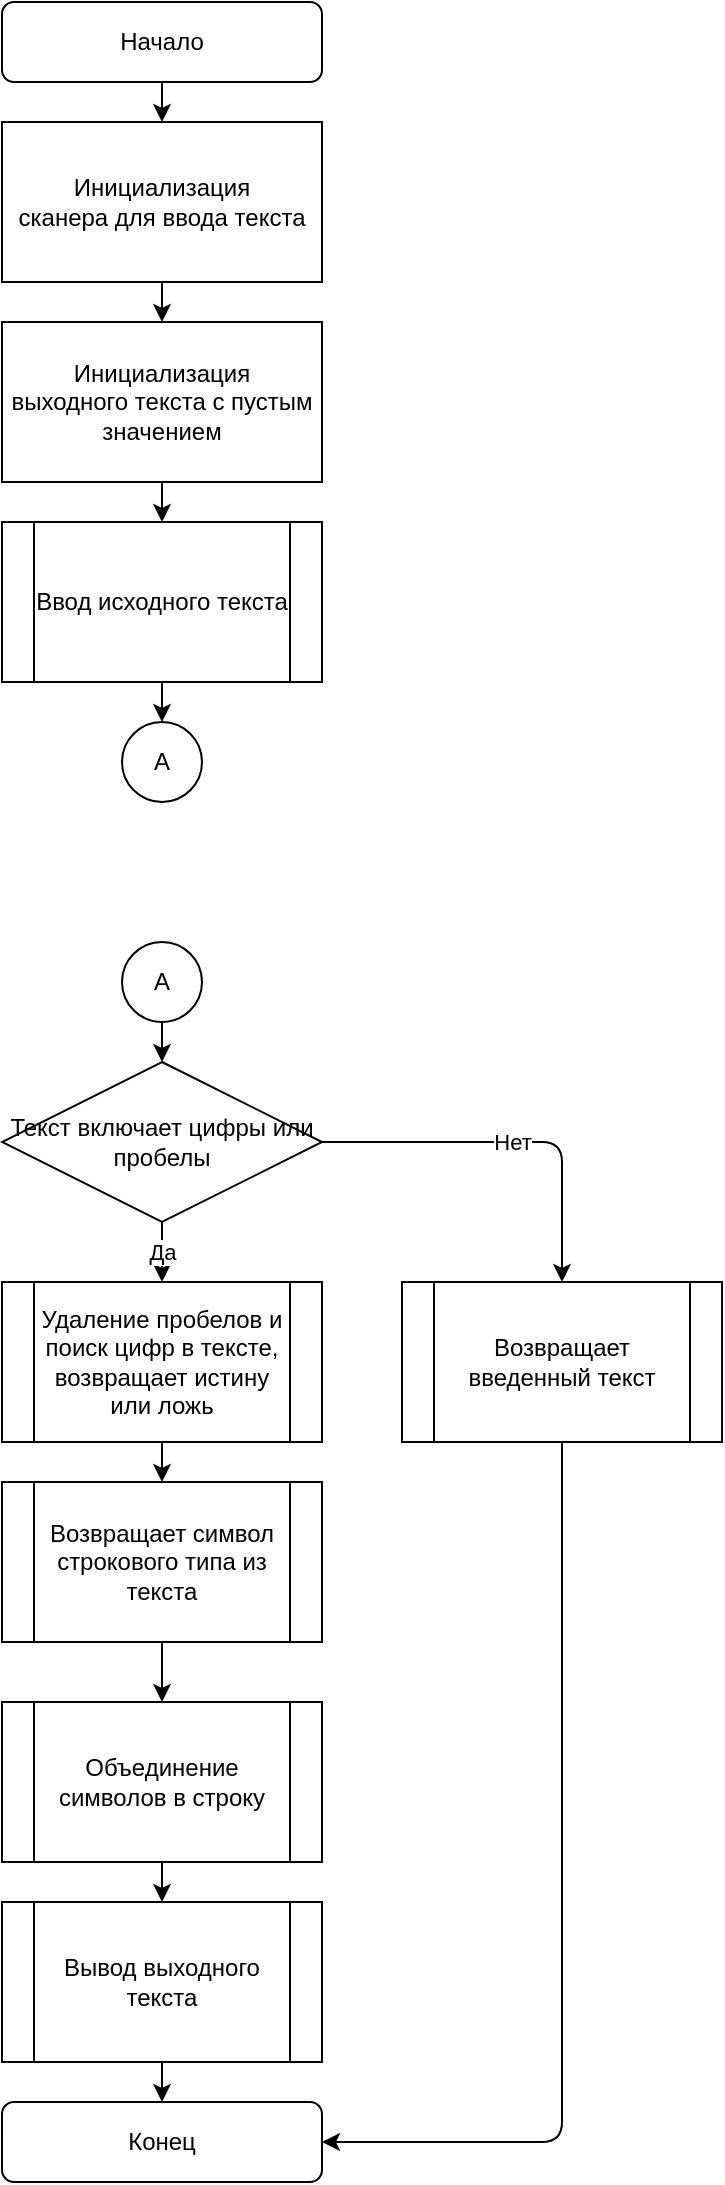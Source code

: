 <mxfile version="14.4.8" type="github">
  <diagram id="VsCYafETnWa5NlrTcynY" name="Page-1">
    <mxGraphModel dx="1422" dy="737" grid="1" gridSize="10" guides="1" tooltips="1" connect="1" arrows="1" fold="1" page="1" pageScale="1" pageWidth="827" pageHeight="1169" math="0" shadow="0">
      <root>
        <mxCell id="0" />
        <mxCell id="1" parent="0" />
        <mxCell id="EwdOZo1DDRDLrgm2m6_3-1" value="Начало" style="rounded=1;whiteSpace=wrap;html=1;" parent="1" vertex="1">
          <mxGeometry x="320" y="40" width="160" height="40" as="geometry" />
        </mxCell>
        <mxCell id="ALjgfuAgemREcZHaWTtV-1" value="" style="endArrow=classic;html=1;exitX=0.5;exitY=1;exitDx=0;exitDy=0;entryX=0.5;entryY=0;entryDx=0;entryDy=0;" parent="1" source="EwdOZo1DDRDLrgm2m6_3-1" target="ALjgfuAgemREcZHaWTtV-2" edge="1">
          <mxGeometry width="50" height="50" relative="1" as="geometry">
            <mxPoint x="370" y="200" as="sourcePoint" />
            <mxPoint x="414" y="110" as="targetPoint" />
          </mxGeometry>
        </mxCell>
        <mxCell id="ALjgfuAgemREcZHaWTtV-2" value="Инициализация&lt;br&gt;сканера для ввода текста" style="rounded=0;whiteSpace=wrap;html=1;" parent="1" vertex="1">
          <mxGeometry x="320" y="100" width="160" height="80" as="geometry" />
        </mxCell>
        <mxCell id="ALjgfuAgemREcZHaWTtV-3" value="Инициализация&lt;br&gt;выходного текста с пустым значением" style="rounded=0;whiteSpace=wrap;html=1;" parent="1" vertex="1">
          <mxGeometry x="320" y="200" width="160" height="80" as="geometry" />
        </mxCell>
        <mxCell id="ALjgfuAgemREcZHaWTtV-4" value="" style="endArrow=classic;html=1;exitX=0.5;exitY=1;exitDx=0;exitDy=0;entryX=0.5;entryY=0;entryDx=0;entryDy=0;" parent="1" source="ALjgfuAgemREcZHaWTtV-2" target="ALjgfuAgemREcZHaWTtV-3" edge="1">
          <mxGeometry width="50" height="50" relative="1" as="geometry">
            <mxPoint x="390" y="340" as="sourcePoint" />
            <mxPoint x="440" y="290" as="targetPoint" />
          </mxGeometry>
        </mxCell>
        <mxCell id="ALjgfuAgemREcZHaWTtV-5" value="Ввод исходного текста" style="shape=process;whiteSpace=wrap;html=1;backgroundOutline=1;" parent="1" vertex="1">
          <mxGeometry x="320" y="300" width="160" height="80" as="geometry" />
        </mxCell>
        <mxCell id="ALjgfuAgemREcZHaWTtV-6" value="" style="endArrow=classic;html=1;exitX=0.5;exitY=1;exitDx=0;exitDy=0;entryX=0.5;entryY=0;entryDx=0;entryDy=0;" parent="1" source="ALjgfuAgemREcZHaWTtV-3" target="ALjgfuAgemREcZHaWTtV-5" edge="1">
          <mxGeometry width="50" height="50" relative="1" as="geometry">
            <mxPoint x="390" y="330" as="sourcePoint" />
            <mxPoint x="440" y="280" as="targetPoint" />
          </mxGeometry>
        </mxCell>
        <mxCell id="ALjgfuAgemREcZHaWTtV-8" value="" style="endArrow=classic;html=1;exitX=0.5;exitY=1;exitDx=0;exitDy=0;entryX=0.5;entryY=0;entryDx=0;entryDy=0;" parent="1" source="ALjgfuAgemREcZHaWTtV-5" target="ALjgfuAgemREcZHaWTtV-20" edge="1">
          <mxGeometry width="50" height="50" relative="1" as="geometry">
            <mxPoint x="400" y="390" as="sourcePoint" />
            <mxPoint x="400" y="420" as="targetPoint" />
          </mxGeometry>
        </mxCell>
        <mxCell id="ALjgfuAgemREcZHaWTtV-9" value="Удаление пробелов и поиск цифр в тексте, возвращает истину или ложь" style="shape=process;whiteSpace=wrap;html=1;backgroundOutline=1;" parent="1" vertex="1">
          <mxGeometry x="320" y="680" width="160" height="80" as="geometry" />
        </mxCell>
        <mxCell id="ALjgfuAgemREcZHaWTtV-11" value="Возвращает символ строкового типа из текста" style="shape=process;whiteSpace=wrap;html=1;backgroundOutline=1;" parent="1" vertex="1">
          <mxGeometry x="320" y="780" width="160" height="80" as="geometry" />
        </mxCell>
        <mxCell id="ALjgfuAgemREcZHaWTtV-12" value="" style="endArrow=classic;html=1;exitX=0.5;exitY=1;exitDx=0;exitDy=0;entryX=0.5;entryY=0;entryDx=0;entryDy=0;" parent="1" source="ALjgfuAgemREcZHaWTtV-9" target="ALjgfuAgemREcZHaWTtV-11" edge="1">
          <mxGeometry width="50" height="50" relative="1" as="geometry">
            <mxPoint x="390" y="780" as="sourcePoint" />
            <mxPoint x="440" y="730" as="targetPoint" />
          </mxGeometry>
        </mxCell>
        <mxCell id="ALjgfuAgemREcZHaWTtV-14" value="Объединение символов в строку" style="shape=process;whiteSpace=wrap;html=1;backgroundOutline=1;" parent="1" vertex="1">
          <mxGeometry x="320" y="890" width="160" height="80" as="geometry" />
        </mxCell>
        <mxCell id="ALjgfuAgemREcZHaWTtV-15" value="" style="endArrow=classic;html=1;exitX=0.5;exitY=1;exitDx=0;exitDy=0;entryX=0.5;entryY=0;entryDx=0;entryDy=0;" parent="1" source="ALjgfuAgemREcZHaWTtV-11" target="ALjgfuAgemREcZHaWTtV-14" edge="1">
          <mxGeometry width="50" height="50" relative="1" as="geometry">
            <mxPoint x="390" y="1090" as="sourcePoint" />
            <mxPoint x="440" y="1040" as="targetPoint" />
          </mxGeometry>
        </mxCell>
        <mxCell id="ALjgfuAgemREcZHaWTtV-16" value="Конец" style="rounded=1;whiteSpace=wrap;html=1;" parent="1" vertex="1">
          <mxGeometry x="320" y="1090" width="160" height="40" as="geometry" />
        </mxCell>
        <mxCell id="ALjgfuAgemREcZHaWTtV-17" value="" style="endArrow=classic;html=1;exitX=0.5;exitY=1;exitDx=0;exitDy=0;entryX=0.5;entryY=0;entryDx=0;entryDy=0;" parent="1" source="ALjgfuAgemREcZHaWTtV-14" target="ALjgfuAgemREcZHaWTtV-18" edge="1">
          <mxGeometry width="50" height="50" relative="1" as="geometry">
            <mxPoint x="390" y="1090" as="sourcePoint" />
            <mxPoint x="400" y="1000" as="targetPoint" />
          </mxGeometry>
        </mxCell>
        <mxCell id="ALjgfuAgemREcZHaWTtV-18" value="Вывод выходного текста" style="shape=process;whiteSpace=wrap;html=1;backgroundOutline=1;" parent="1" vertex="1">
          <mxGeometry x="320" y="990" width="160" height="80" as="geometry" />
        </mxCell>
        <mxCell id="ALjgfuAgemREcZHaWTtV-19" value="" style="endArrow=classic;html=1;exitX=0.5;exitY=1;exitDx=0;exitDy=0;entryX=0.5;entryY=0;entryDx=0;entryDy=0;" parent="1" source="ALjgfuAgemREcZHaWTtV-18" target="ALjgfuAgemREcZHaWTtV-16" edge="1">
          <mxGeometry width="50" height="50" relative="1" as="geometry">
            <mxPoint x="390" y="990" as="sourcePoint" />
            <mxPoint x="400" y="1090" as="targetPoint" />
          </mxGeometry>
        </mxCell>
        <mxCell id="ALjgfuAgemREcZHaWTtV-20" value="A" style="ellipse;whiteSpace=wrap;html=1;" parent="1" vertex="1">
          <mxGeometry x="380" y="400" width="40" height="40" as="geometry" />
        </mxCell>
        <mxCell id="ALjgfuAgemREcZHaWTtV-21" value="A" style="ellipse;whiteSpace=wrap;html=1;" parent="1" vertex="1">
          <mxGeometry x="380" y="510" width="40" height="40" as="geometry" />
        </mxCell>
        <mxCell id="ALjgfuAgemREcZHaWTtV-22" value="" style="endArrow=classic;html=1;exitX=0.5;exitY=1;exitDx=0;exitDy=0;" parent="1" source="ALjgfuAgemREcZHaWTtV-21" target="6gGZIK6PKBgJ1tQb28jV-1" edge="1">
          <mxGeometry width="50" height="50" relative="1" as="geometry">
            <mxPoint x="390" y="610" as="sourcePoint" />
            <mxPoint x="400" y="580" as="targetPoint" />
          </mxGeometry>
        </mxCell>
        <mxCell id="6gGZIK6PKBgJ1tQb28jV-1" value="Текст включает цифры или пробелы" style="rhombus;whiteSpace=wrap;html=1;" vertex="1" parent="1">
          <mxGeometry x="320" y="570" width="160" height="80" as="geometry" />
        </mxCell>
        <mxCell id="6gGZIK6PKBgJ1tQb28jV-3" value="Да" style="endArrow=classic;html=1;exitX=0.5;exitY=1;exitDx=0;exitDy=0;entryX=0.5;entryY=0;entryDx=0;entryDy=0;" edge="1" parent="1" source="6gGZIK6PKBgJ1tQb28jV-1" target="ALjgfuAgemREcZHaWTtV-9">
          <mxGeometry width="50" height="50" relative="1" as="geometry">
            <mxPoint x="390" y="920" as="sourcePoint" />
            <mxPoint x="440" y="870" as="targetPoint" />
          </mxGeometry>
        </mxCell>
        <mxCell id="6gGZIK6PKBgJ1tQb28jV-4" value="Нет" style="endArrow=classic;html=1;exitX=1;exitY=0.5;exitDx=0;exitDy=0;entryX=0.5;entryY=0;entryDx=0;entryDy=0;" edge="1" parent="1" source="6gGZIK6PKBgJ1tQb28jV-1" target="6gGZIK6PKBgJ1tQb28jV-6">
          <mxGeometry width="50" height="50" relative="1" as="geometry">
            <mxPoint x="390" y="920" as="sourcePoint" />
            <mxPoint x="590" y="610" as="targetPoint" />
            <Array as="points">
              <mxPoint x="600" y="610" />
            </Array>
          </mxGeometry>
        </mxCell>
        <mxCell id="6gGZIK6PKBgJ1tQb28jV-6" value="Возвращает введенный текст" style="shape=process;whiteSpace=wrap;html=1;backgroundOutline=1;" vertex="1" parent="1">
          <mxGeometry x="520" y="680" width="160" height="80" as="geometry" />
        </mxCell>
        <mxCell id="6gGZIK6PKBgJ1tQb28jV-7" value="" style="endArrow=classic;html=1;exitX=0.5;exitY=1;exitDx=0;exitDy=0;entryX=1;entryY=0.5;entryDx=0;entryDy=0;" edge="1" parent="1" source="6gGZIK6PKBgJ1tQb28jV-6" target="ALjgfuAgemREcZHaWTtV-16">
          <mxGeometry width="50" height="50" relative="1" as="geometry">
            <mxPoint x="390" y="920" as="sourcePoint" />
            <mxPoint x="440" y="870" as="targetPoint" />
            <Array as="points">
              <mxPoint x="600" y="1110" />
            </Array>
          </mxGeometry>
        </mxCell>
      </root>
    </mxGraphModel>
  </diagram>
</mxfile>
